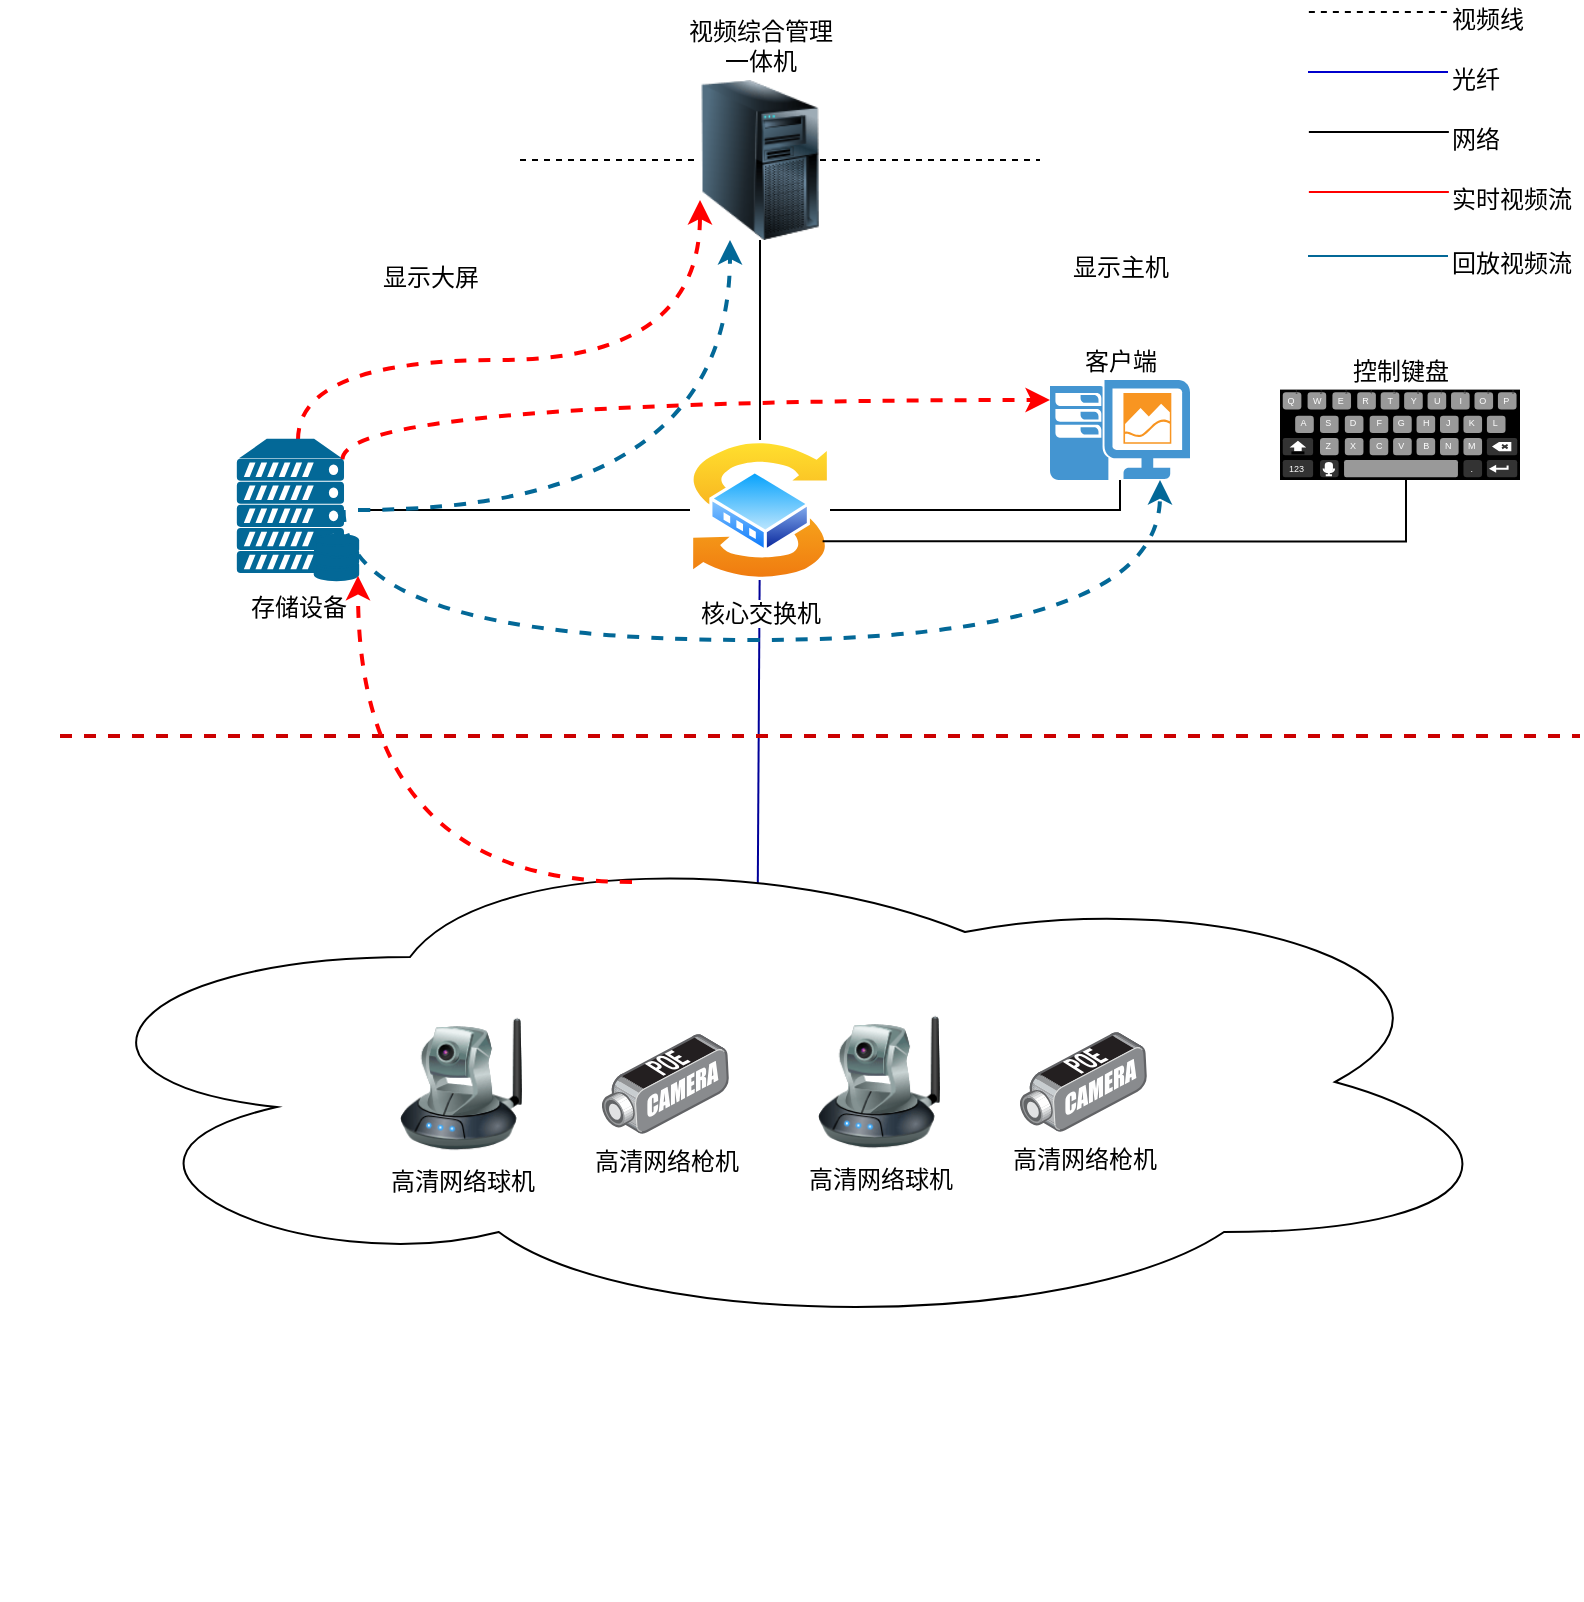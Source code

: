 <mxfile version="13.7.3" type="github">
  <diagram id="lWW11TqzHOI8xHHozAi-" name="Page-1">
    <mxGraphModel dx="1422" dy="793" grid="1" gridSize="10" guides="1" tooltips="1" connect="1" arrows="1" fold="1" page="1" pageScale="1" pageWidth="827" pageHeight="1169" math="0" shadow="0">
      <root>
        <mxCell id="0" />
        <mxCell id="1" parent="0" />
        <mxCell id="BpniLgyJ591ggoECWtUv-1" style="edgeStyle=orthogonalEdgeStyle;rounded=0;orthogonalLoop=1;jettySize=auto;html=1;entryX=0;entryY=0.5;entryDx=0;entryDy=0;endArrow=none;endFill=0;dashed=1;" edge="1" parent="1" source="BpniLgyJ591ggoECWtUv-2" target="BpniLgyJ591ggoECWtUv-6">
          <mxGeometry relative="1" as="geometry" />
        </mxCell>
        <mxCell id="BpniLgyJ591ggoECWtUv-2" value="显示大屏" style="shape=image;html=1;verticalAlign=top;verticalLabelPosition=bottom;labelBackgroundColor=#ffffff;imageAspect=0;aspect=fixed;image=https://cdn2.iconfinder.com/data/icons/whcompare-servers-web-hosting/50/website-builder-128.png" vertex="1" parent="1">
          <mxGeometry x="190" y="65" width="90" height="90" as="geometry" />
        </mxCell>
        <mxCell id="BpniLgyJ591ggoECWtUv-3" value="显示主机" style="shape=image;html=1;verticalAlign=top;verticalLabelPosition=bottom;labelBackgroundColor=#ffffff;imageAspect=0;aspect=fixed;image=https://cdn4.iconfinder.com/data/icons/desktop-app-free/32/Desktop_Desktop_App_PC_Monitor_CPU-128.png" vertex="1" parent="1">
          <mxGeometry x="540" y="70" width="80" height="80" as="geometry" />
        </mxCell>
        <mxCell id="BpniLgyJ591ggoECWtUv-4" style="edgeStyle=orthogonalEdgeStyle;rounded=0;orthogonalLoop=1;jettySize=auto;html=1;entryX=0;entryY=0.5;entryDx=0;entryDy=0;dashed=1;endArrow=none;endFill=0;" edge="1" parent="1" source="BpniLgyJ591ggoECWtUv-6" target="BpniLgyJ591ggoECWtUv-3">
          <mxGeometry relative="1" as="geometry" />
        </mxCell>
        <mxCell id="BpniLgyJ591ggoECWtUv-5" style="edgeStyle=orthogonalEdgeStyle;rounded=0;orthogonalLoop=1;jettySize=auto;html=1;entryX=0.5;entryY=0;entryDx=0;entryDy=0;endArrow=none;endFill=0;" edge="1" parent="1" source="BpniLgyJ591ggoECWtUv-6" target="BpniLgyJ591ggoECWtUv-10">
          <mxGeometry relative="1" as="geometry" />
        </mxCell>
        <mxCell id="BpniLgyJ591ggoECWtUv-6" value="视频综合管理&lt;br&gt;一体机" style="image;html=1;image=img/lib/clip_art/computers/Server_Tower_128x128.png;verticalAlign=bottom;labelPosition=center;verticalLabelPosition=top;align=center;" vertex="1" parent="1">
          <mxGeometry x="370" y="70" width="60" height="80" as="geometry" />
        </mxCell>
        <mxCell id="BpniLgyJ591ggoECWtUv-61" style="rounded=0;orthogonalLoop=1;jettySize=auto;html=1;entryX=0.485;entryY=0.104;entryDx=0;entryDy=0;entryPerimeter=0;endArrow=none;endFill=0;fontColor=#000000;strokeColor=#000099;" edge="1" parent="1" source="BpniLgyJ591ggoECWtUv-10" target="BpniLgyJ591ggoECWtUv-49">
          <mxGeometry relative="1" as="geometry" />
        </mxCell>
        <mxCell id="BpniLgyJ591ggoECWtUv-10" value="核心交换机" style="aspect=fixed;perimeter=ellipsePerimeter;html=1;align=center;shadow=0;dashed=0;spacingTop=3;image;image=img/lib/active_directory/switch.svg;labelPosition=center;verticalLabelPosition=bottom;verticalAlign=top;" vertex="1" parent="1">
          <mxGeometry x="365" y="250" width="70" height="70" as="geometry" />
        </mxCell>
        <mxCell id="BpniLgyJ591ggoECWtUv-11" style="edgeStyle=orthogonalEdgeStyle;rounded=0;orthogonalLoop=1;jettySize=auto;html=1;endArrow=none;endFill=0;" edge="1" parent="1" source="BpniLgyJ591ggoECWtUv-12">
          <mxGeometry relative="1" as="geometry">
            <mxPoint x="435" y="285" as="targetPoint" />
            <Array as="points">
              <mxPoint x="580" y="285" />
            </Array>
          </mxGeometry>
        </mxCell>
        <mxCell id="BpniLgyJ591ggoECWtUv-12" value="客户端" style="shadow=0;dashed=0;html=1;strokeColor=none;fillColor=#4495D1;labelPosition=center;verticalLabelPosition=top;verticalAlign=bottom;align=center;outlineConnect=0;shape=mxgraph.veeam.one_client;" vertex="1" parent="1">
          <mxGeometry x="545" y="220" width="70" height="50" as="geometry" />
        </mxCell>
        <mxCell id="BpniLgyJ591ggoECWtUv-13" style="edgeStyle=orthogonalEdgeStyle;rounded=0;orthogonalLoop=1;jettySize=auto;html=1;entryX=1;entryY=0.75;entryDx=0;entryDy=0;endArrow=none;endFill=0;exitX=0.525;exitY=1;exitDx=0;exitDy=0;exitPerimeter=0;" edge="1" parent="1" source="BpniLgyJ591ggoECWtUv-14" target="BpniLgyJ591ggoECWtUv-10">
          <mxGeometry relative="1" as="geometry" />
        </mxCell>
        <mxCell id="BpniLgyJ591ggoECWtUv-14" value="控制键盘" style="verticalLabelPosition=top;verticalAlign=bottom;html=1;shadow=0;dashed=0;strokeWidth=1;shape=mxgraph.android.keyboard;labelPosition=center;align=center;" vertex="1" parent="1">
          <mxGeometry x="660" y="224.8" width="120" height="45.2" as="geometry" />
        </mxCell>
        <mxCell id="BpniLgyJ591ggoECWtUv-15" style="edgeStyle=orthogonalEdgeStyle;rounded=0;orthogonalLoop=1;jettySize=auto;html=1;entryX=0;entryY=0.5;entryDx=0;entryDy=0;endArrow=none;endFill=0;" edge="1" parent="1" source="BpniLgyJ591ggoECWtUv-16" target="BpniLgyJ591ggoECWtUv-10">
          <mxGeometry relative="1" as="geometry" />
        </mxCell>
        <mxCell id="BpniLgyJ591ggoECWtUv-54" style="edgeStyle=orthogonalEdgeStyle;curved=1;rounded=0;orthogonalLoop=1;jettySize=auto;html=1;entryX=0;entryY=0.75;entryDx=0;entryDy=0;endArrow=classic;endFill=1;fontColor=#000000;strokeColor=#FF0000;dashed=1;strokeWidth=2;" edge="1" parent="1" source="BpniLgyJ591ggoECWtUv-16" target="BpniLgyJ591ggoECWtUv-6">
          <mxGeometry relative="1" as="geometry">
            <Array as="points">
              <mxPoint x="169" y="210" />
              <mxPoint x="370" y="210" />
            </Array>
          </mxGeometry>
        </mxCell>
        <mxCell id="BpniLgyJ591ggoECWtUv-55" style="edgeStyle=orthogonalEdgeStyle;rounded=0;orthogonalLoop=1;jettySize=auto;html=1;endArrow=classic;endFill=1;fontColor=#000000;exitX=0.87;exitY=0.14;exitDx=0;exitDy=0;exitPerimeter=0;curved=1;strokeColor=#FF0000;dashed=1;strokeWidth=2;" edge="1" parent="1" source="BpniLgyJ591ggoECWtUv-16" target="BpniLgyJ591ggoECWtUv-12">
          <mxGeometry relative="1" as="geometry">
            <Array as="points">
              <mxPoint x="191" y="230" />
            </Array>
          </mxGeometry>
        </mxCell>
        <mxCell id="BpniLgyJ591ggoECWtUv-56" style="rounded=0;orthogonalLoop=1;jettySize=auto;html=1;endArrow=classic;endFill=1;fontColor=#000000;exitX=0.88;exitY=0.5;exitDx=0;exitDy=0;exitPerimeter=0;edgeStyle=orthogonalEdgeStyle;curved=1;dashed=1;strokeColor=#036897;strokeWidth=2;" edge="1" parent="1" source="BpniLgyJ591ggoECWtUv-16" target="BpniLgyJ591ggoECWtUv-12">
          <mxGeometry relative="1" as="geometry">
            <mxPoint x="545" y="340" as="targetPoint" />
            <Array as="points">
              <mxPoint x="192" y="350" />
              <mxPoint x="600" y="350" />
            </Array>
          </mxGeometry>
        </mxCell>
        <mxCell id="BpniLgyJ591ggoECWtUv-57" style="edgeStyle=orthogonalEdgeStyle;curved=1;rounded=0;orthogonalLoop=1;jettySize=auto;html=1;entryX=0.25;entryY=1;entryDx=0;entryDy=0;endArrow=classic;endFill=1;fontColor=#000000;dashed=1;strokeColor=#036897;strokeWidth=2;" edge="1" parent="1" source="BpniLgyJ591ggoECWtUv-16" target="BpniLgyJ591ggoECWtUv-6">
          <mxGeometry relative="1" as="geometry" />
        </mxCell>
        <mxCell id="BpniLgyJ591ggoECWtUv-16" value="存储设备" style="verticalAlign=top;verticalLabelPosition=bottom;labelPosition=center;align=center;html=1;outlineConnect=0;gradientDirection=north;strokeWidth=2;shape=mxgraph.networks.server_storage;strokeColor=#036897;fillColor=#036897;" vertex="1" parent="1">
          <mxGeometry x="139" y="250" width="60" height="70" as="geometry" />
        </mxCell>
        <mxCell id="BpniLgyJ591ggoECWtUv-45" value="" style="line;strokeWidth=2;html=1;fillColor=#036897;gradientColor=none;fontColor=#000000;dashed=1;strokeColor=#CC0000;" vertex="1" parent="1">
          <mxGeometry x="50" y="393" width="760" height="10" as="geometry" />
        </mxCell>
        <mxCell id="BpniLgyJ591ggoECWtUv-46" value="视频线" style="line;strokeWidth=1;html=1;dashed=1;fillColor=#036897;gradientColor=none;fontColor=#000000;labelPosition=right;verticalLabelPosition=middle;align=left;verticalAlign=middle;" vertex="1" parent="1">
          <mxGeometry x="674.43" y="31" width="70" height="10" as="geometry" />
        </mxCell>
        <mxCell id="BpniLgyJ591ggoECWtUv-47" value="光纤" style="line;strokeWidth=1;html=1;fillColor=#036897;gradientColor=none;fontColor=#000000;labelPosition=right;verticalLabelPosition=middle;align=left;verticalAlign=middle;strokeColor=#0000CC;" vertex="1" parent="1">
          <mxGeometry x="674" y="61" width="70" height="10" as="geometry" />
        </mxCell>
        <mxCell id="BpniLgyJ591ggoECWtUv-48" value="网络" style="line;strokeWidth=1;html=1;fillColor=#036897;gradientColor=none;fontColor=#000000;labelPosition=right;verticalLabelPosition=middle;align=left;verticalAlign=middle;" vertex="1" parent="1">
          <mxGeometry x="674.43" y="91" width="70" height="10" as="geometry" />
        </mxCell>
        <mxCell id="BpniLgyJ591ggoECWtUv-52" value="" style="group" vertex="1" connectable="0" parent="1">
          <mxGeometry x="20" y="580" width="740" height="250" as="geometry" />
        </mxCell>
        <mxCell id="BpniLgyJ591ggoECWtUv-43" value="高清网络球机" style="image;html=1;image=img/lib/clip_art/networking/Ip_Camera_128x128.png;strokeColor=#616161;gradientColor=none;" vertex="1" parent="BpniLgyJ591ggoECWtUv-52">
          <mxGeometry x="409" y="-44" width="61" height="70" as="geometry" />
        </mxCell>
        <mxCell id="BpniLgyJ591ggoECWtUv-44" value="高清网络枪机" style="points=[];aspect=fixed;html=1;align=center;shadow=0;dashed=0;image;image=img/lib/allied_telesis/security/POE_DVS_Camera.svg;strokeColor=#616161;gradientColor=none;" vertex="1" parent="BpniLgyJ591ggoECWtUv-52">
          <mxGeometry x="510" y="-34" width="63.43" height="50" as="geometry" />
        </mxCell>
        <mxCell id="BpniLgyJ591ggoECWtUv-35" value="高清网络球机" style="image;html=1;image=img/lib/clip_art/networking/Ip_Camera_128x128.png;strokeColor=#616161;gradientColor=none;" vertex="1" parent="BpniLgyJ591ggoECWtUv-52">
          <mxGeometry x="200" y="-43" width="61" height="70" as="geometry" />
        </mxCell>
        <mxCell id="BpniLgyJ591ggoECWtUv-36" value="高清网络枪机" style="points=[];aspect=fixed;html=1;align=center;shadow=0;dashed=0;image;image=img/lib/allied_telesis/security/POE_DVS_Camera.svg;strokeColor=#616161;gradientColor=none;" vertex="1" parent="BpniLgyJ591ggoECWtUv-52">
          <mxGeometry x="301" y="-33" width="63.43" height="50" as="geometry" />
        </mxCell>
        <mxCell id="BpniLgyJ591ggoECWtUv-49" value="" style="ellipse;shape=cloud;whiteSpace=wrap;html=1;strokeWidth=1;gradientColor=none;fontColor=#000000;fillColor=none;" vertex="1" parent="BpniLgyJ591ggoECWtUv-52">
          <mxGeometry x="20" y="-134" width="740" height="250" as="geometry" />
        </mxCell>
        <mxCell id="BpniLgyJ591ggoECWtUv-53" style="edgeStyle=orthogonalEdgeStyle;rounded=0;orthogonalLoop=1;jettySize=auto;html=1;entryX=1;entryY=0.97;entryDx=0;entryDy=0;entryPerimeter=0;endArrow=classic;endFill=1;fontColor=#000000;curved=1;exitX=0.4;exitY=0.1;exitDx=0;exitDy=0;exitPerimeter=0;strokeColor=#FF0000;dashed=1;strokeWidth=2;" edge="1" parent="1" source="BpniLgyJ591ggoECWtUv-49" target="BpniLgyJ591ggoECWtUv-16">
          <mxGeometry relative="1" as="geometry">
            <Array as="points">
              <mxPoint x="199" y="471" />
            </Array>
          </mxGeometry>
        </mxCell>
        <mxCell id="BpniLgyJ591ggoECWtUv-62" value="实时视频流" style="line;strokeWidth=1;html=1;fillColor=#036897;gradientColor=none;fontColor=#000000;labelPosition=right;verticalLabelPosition=middle;align=left;verticalAlign=middle;strokeColor=#FF0000;" vertex="1" parent="1">
          <mxGeometry x="674.43" y="121" width="70" height="10" as="geometry" />
        </mxCell>
        <mxCell id="BpniLgyJ591ggoECWtUv-63" value="回放视频流" style="line;strokeWidth=1;html=1;fillColor=#036897;gradientColor=none;fontColor=#000000;labelPosition=right;verticalLabelPosition=middle;align=left;verticalAlign=middle;strokeColor=#036897;" vertex="1" parent="1">
          <mxGeometry x="674.0" y="153" width="70" height="10" as="geometry" />
        </mxCell>
      </root>
    </mxGraphModel>
  </diagram>
</mxfile>
